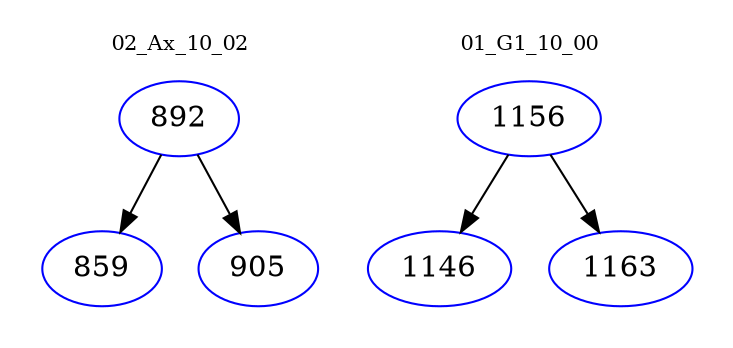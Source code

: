 digraph{
subgraph cluster_0 {
color = white
label = "02_Ax_10_02";
fontsize=10;
T0_892 [label="892", color="blue"]
T0_892 -> T0_859 [color="black"]
T0_859 [label="859", color="blue"]
T0_892 -> T0_905 [color="black"]
T0_905 [label="905", color="blue"]
}
subgraph cluster_1 {
color = white
label = "01_G1_10_00";
fontsize=10;
T1_1156 [label="1156", color="blue"]
T1_1156 -> T1_1146 [color="black"]
T1_1146 [label="1146", color="blue"]
T1_1156 -> T1_1163 [color="black"]
T1_1163 [label="1163", color="blue"]
}
}
